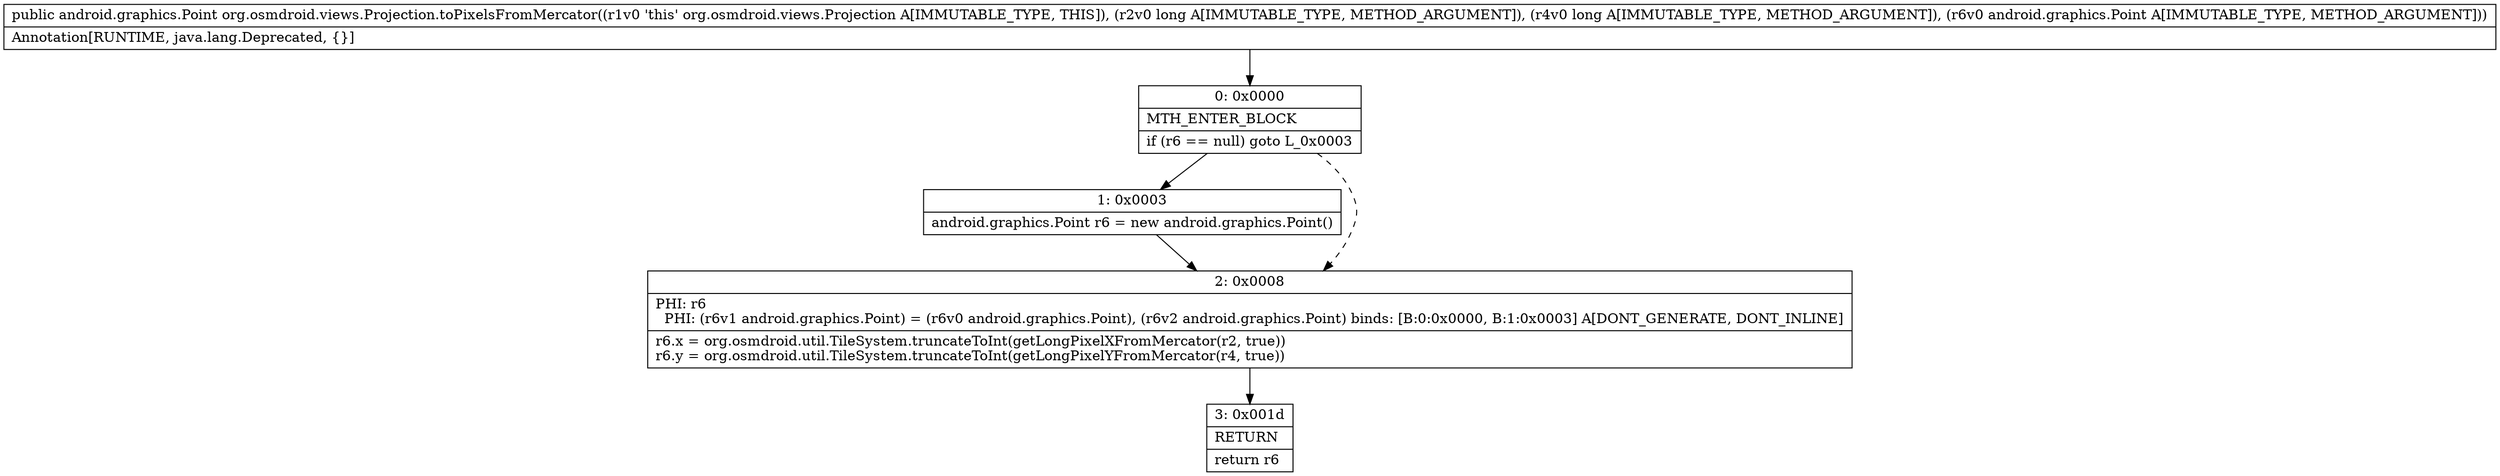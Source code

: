 digraph "CFG fororg.osmdroid.views.Projection.toPixelsFromMercator(JJLandroid\/graphics\/Point;)Landroid\/graphics\/Point;" {
Node_0 [shape=record,label="{0\:\ 0x0000|MTH_ENTER_BLOCK\l|if (r6 == null) goto L_0x0003\l}"];
Node_1 [shape=record,label="{1\:\ 0x0003|android.graphics.Point r6 = new android.graphics.Point()\l}"];
Node_2 [shape=record,label="{2\:\ 0x0008|PHI: r6 \l  PHI: (r6v1 android.graphics.Point) = (r6v0 android.graphics.Point), (r6v2 android.graphics.Point) binds: [B:0:0x0000, B:1:0x0003] A[DONT_GENERATE, DONT_INLINE]\l|r6.x = org.osmdroid.util.TileSystem.truncateToInt(getLongPixelXFromMercator(r2, true))\lr6.y = org.osmdroid.util.TileSystem.truncateToInt(getLongPixelYFromMercator(r4, true))\l}"];
Node_3 [shape=record,label="{3\:\ 0x001d|RETURN\l|return r6\l}"];
MethodNode[shape=record,label="{public android.graphics.Point org.osmdroid.views.Projection.toPixelsFromMercator((r1v0 'this' org.osmdroid.views.Projection A[IMMUTABLE_TYPE, THIS]), (r2v0 long A[IMMUTABLE_TYPE, METHOD_ARGUMENT]), (r4v0 long A[IMMUTABLE_TYPE, METHOD_ARGUMENT]), (r6v0 android.graphics.Point A[IMMUTABLE_TYPE, METHOD_ARGUMENT]))  | Annotation[RUNTIME, java.lang.Deprecated, \{\}]\l}"];
MethodNode -> Node_0;
Node_0 -> Node_1;
Node_0 -> Node_2[style=dashed];
Node_1 -> Node_2;
Node_2 -> Node_3;
}

